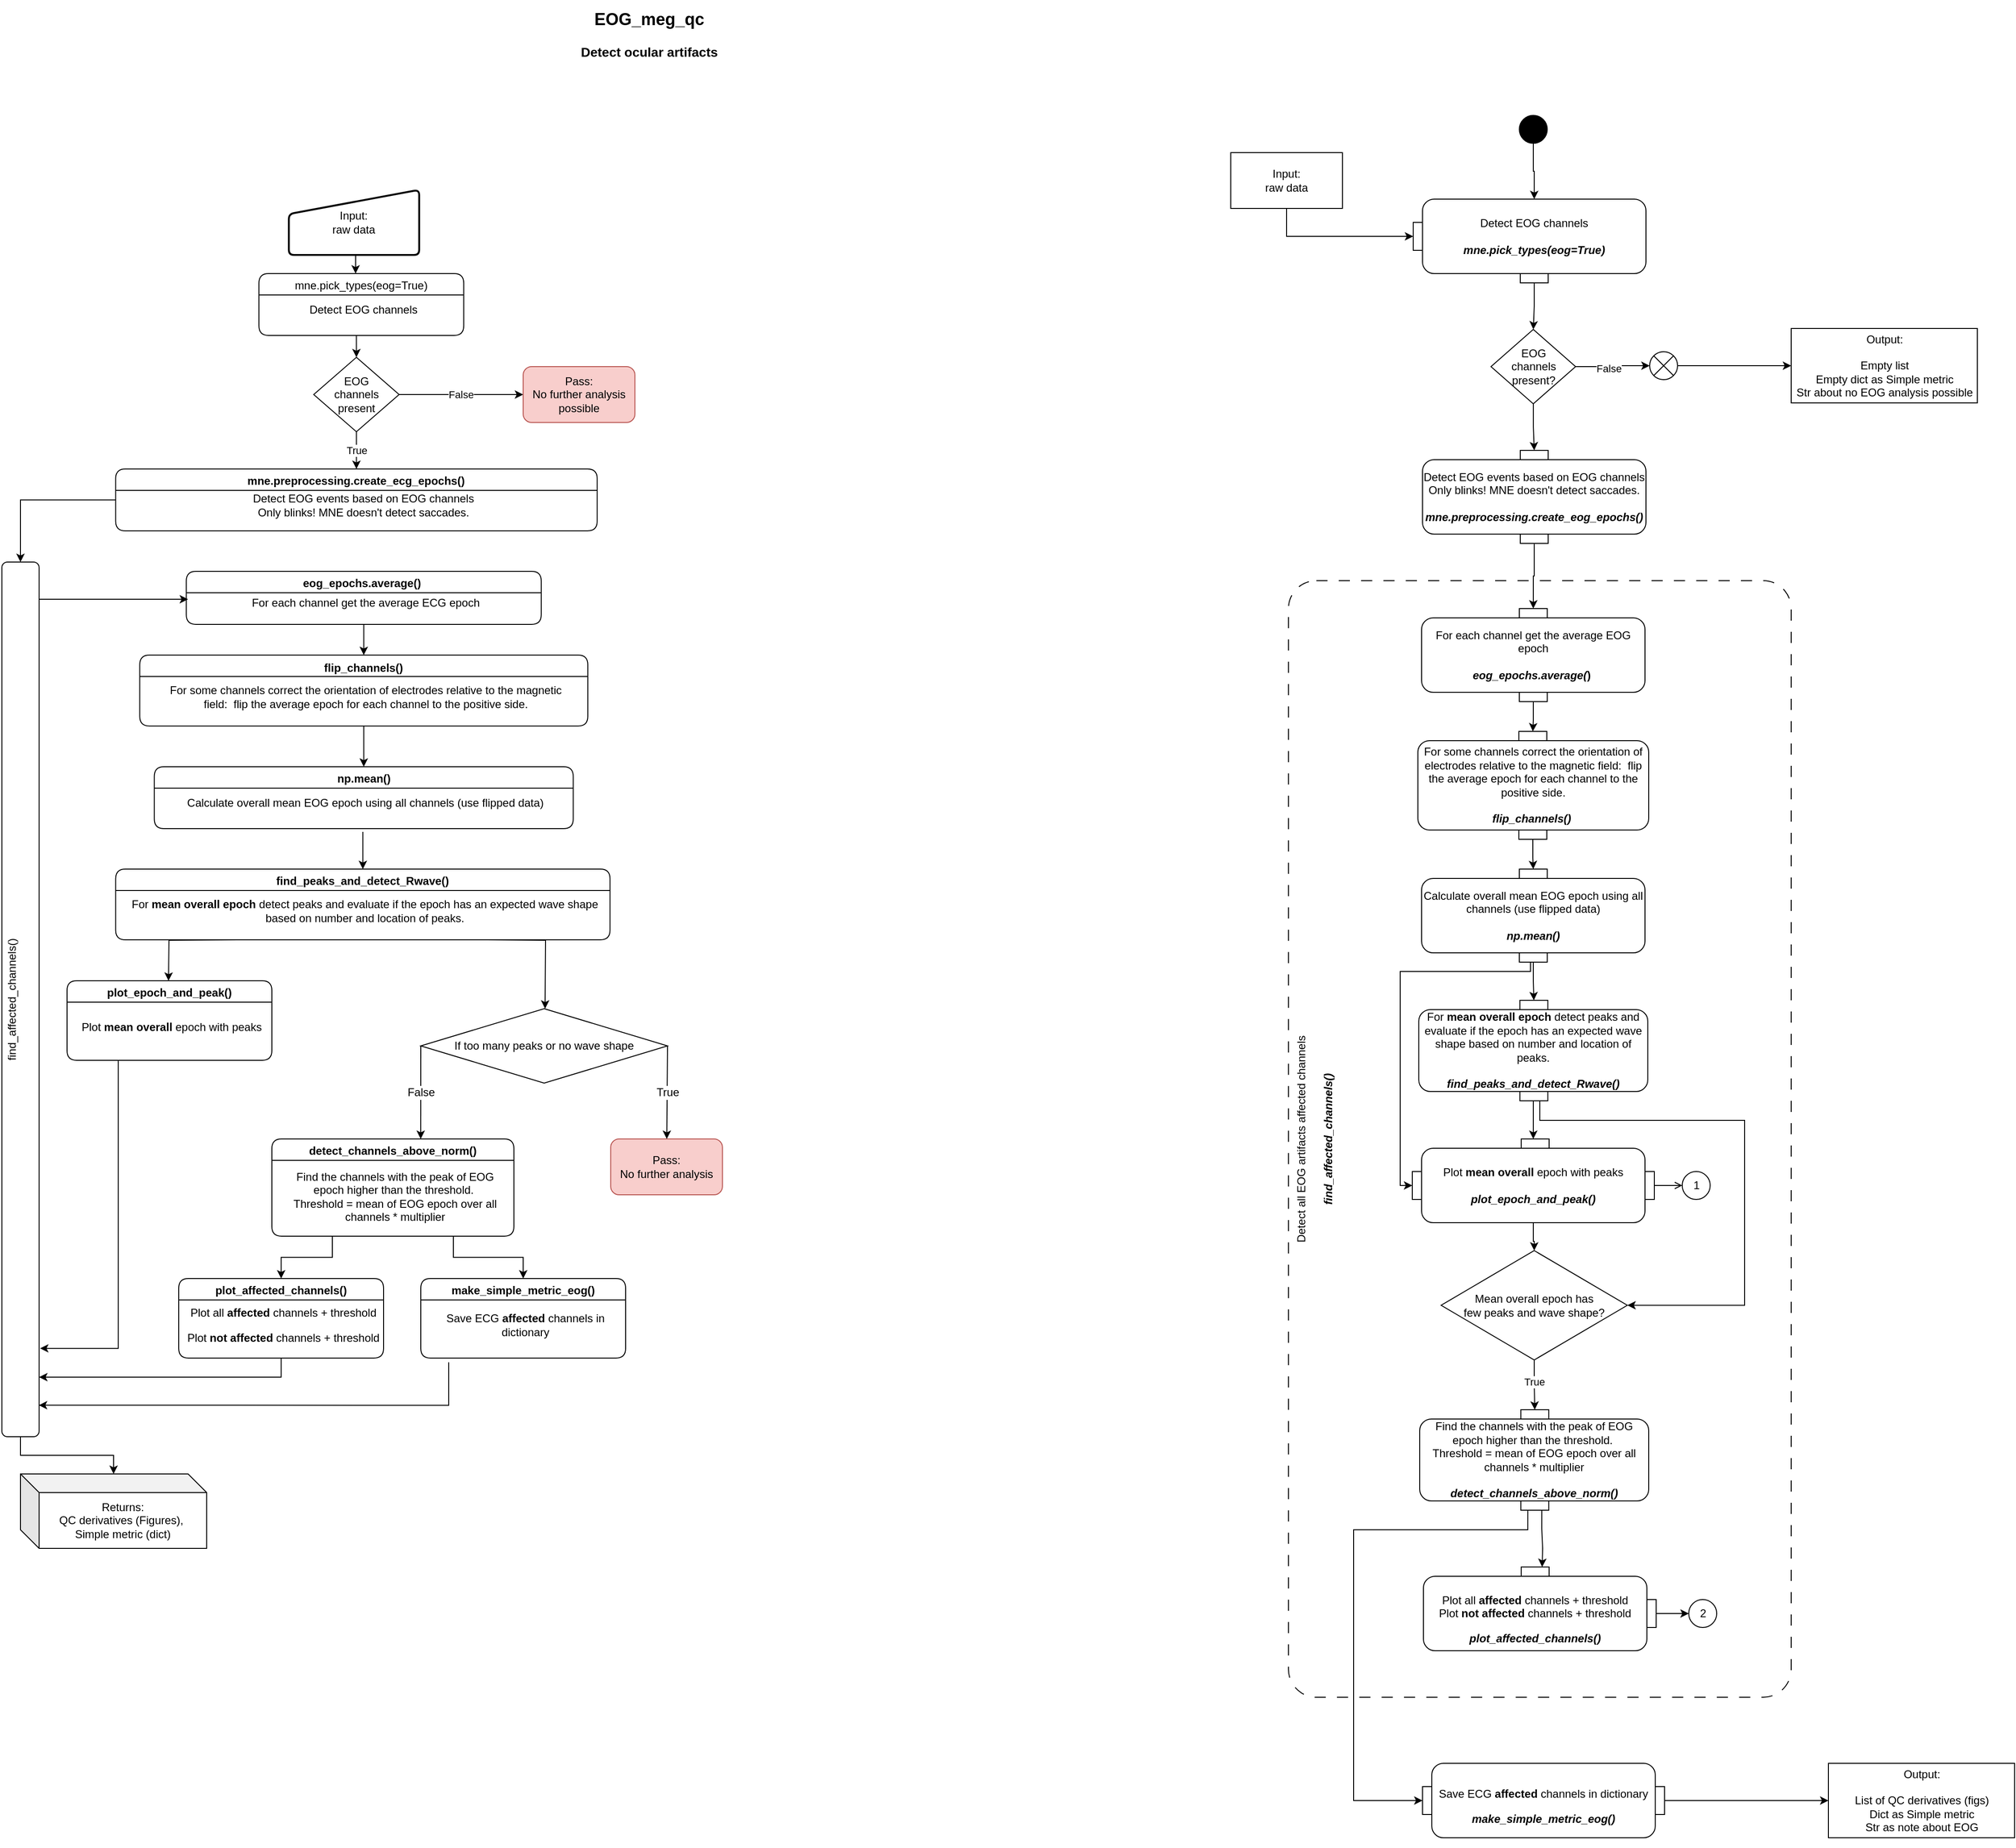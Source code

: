 <mxfile version="20.8.16" type="device"><diagram name="Page-1" id="929967ad-93f9-6ef4-fab6-5d389245f69c"><mxGraphModel dx="5580" dy="4247" grid="1" gridSize="10" guides="1" tooltips="1" connect="1" arrows="1" fold="1" page="0" pageScale="1.5" pageWidth="827" pageHeight="1169" background="none" math="0" shadow="0"><root><mxCell id="0" style=";html=1;"/><mxCell id="1" style=";html=1;" parent="0"/><mxCell id="1672d66443f91eb5-23" value="&lt;font style=&quot;font-size: 18px;&quot;&gt;EOG_meg_qc&lt;/font&gt;&lt;br&gt;&lt;font style=&quot;font-size: 14px;&quot;&gt;Detect ocular artifacts&lt;/font&gt;" style="text;strokeColor=none;fillColor=none;html=1;fontSize=28;fontStyle=1;verticalAlign=middle;align=center;" parent="1" vertex="1"><mxGeometry x="-2130" y="-1810" width="1110" height="40" as="geometry"/></mxCell><mxCell id="Gvl9bRai7-kqaHlmQmii-20" style="edgeStyle=orthogonalEdgeStyle;rounded=0;orthogonalLoop=1;jettySize=auto;html=1;fontSize=12;" parent="1" source="6Z27xeJ7nZHoDezGtsFD-11" target="Xjonhm2-U0B-5GK59xYq-40" edge="1"><mxGeometry relative="1" as="geometry"/></mxCell><mxCell id="6Z27xeJ7nZHoDezGtsFD-11" value="&lt;font style=&quot;font-size: 12px;&quot;&gt;find_affected_channels()&lt;br style=&quot;&quot;&gt;&lt;/font&gt;&lt;font style=&quot;font-size: 18px;&quot;&gt;&lt;span style=&quot;color: rgb(121, 94, 38); font-size: 18px;&quot;&gt;&lt;br style=&quot;font-size: 18px;&quot;&gt;&lt;/span&gt;&lt;/font&gt;" style="rounded=1;whiteSpace=wrap;html=1;fontSize=18;horizontal=0;fontFamily=Helvetica;" parent="1" vertex="1"><mxGeometry x="-2270" y="-1220" width="40" height="940" as="geometry"/></mxCell><mxCell id="zAq0UgccNl3Q0LSlkQsO-5" style="edgeStyle=orthogonalEdgeStyle;rounded=0;orthogonalLoop=1;jettySize=auto;html=1;exitX=0.5;exitY=1;exitDx=0;exitDy=0;entryX=0.472;entryY=0;entryDx=0;entryDy=0;entryPerimeter=0;fontFamily=Helvetica;fontColor=#000000;" parent="1" source="Xjonhm2-U0B-5GK59xYq-1" target="zAq0UgccNl3Q0LSlkQsO-3" edge="1"><mxGeometry relative="1" as="geometry"/></mxCell><mxCell id="Xjonhm2-U0B-5GK59xYq-1" value="Input:&lt;br&gt;raw data" style="html=1;strokeWidth=2;shape=manualInput;whiteSpace=wrap;rounded=1;size=26;arcSize=11;fontFamily=Helvetica;" parent="1" vertex="1"><mxGeometry x="-1961.73" y="-1620" width="140" height="70" as="geometry"/></mxCell><mxCell id="Xjonhm2-U0B-5GK59xYq-2" value="" style="group" parent="1" vertex="1" connectable="0"><mxGeometry x="-2147.75" y="-1320" width="527.75" height="70" as="geometry"/></mxCell><mxCell id="Xjonhm2-U0B-5GK59xYq-3" value="&lt;div style=&quot;font-size: 12px;&quot;&gt;&lt;font style=&quot;font-size: 12px;&quot;&gt;Detect EOG events&amp;nbsp;&lt;/font&gt;&lt;span style=&quot;background-color: initial;&quot;&gt;based on EOG channels&lt;/span&gt;&lt;/div&gt;&lt;div style=&quot;font-size: 12px;&quot;&gt;Only blinks! MNE doesn't detect saccades.&lt;/div&gt;" style="text;html=1;strokeColor=none;fillColor=default;align=center;verticalAlign=middle;whiteSpace=wrap;rounded=0;fontSize=18;spacingTop=5;spacing=0;spacingBottom=5;spacingLeft=10;spacingRight=5;container=0;" parent="Xjonhm2-U0B-5GK59xYq-2" vertex="1"><mxGeometry y="8.4" width="527.75" height="61.6" as="geometry"/></mxCell><mxCell id="Xjonhm2-U0B-5GK59xYq-4" value="&lt;div style=&quot;border-color: var(--border-color); line-height: 18px; font-size: 12px;&quot;&gt;&lt;font style=&quot;border-color: var(--border-color); font-size: 12px;&quot;&gt;mne.preprocessing.&lt;/font&gt;&lt;span style=&quot;background-color: initial;&quot;&gt;create_ecg_epochs()&lt;/span&gt;&lt;/div&gt;" style="swimlane;whiteSpace=wrap;html=1;fontSize=18;container=0;rounded=1;perimeterSpacing=0;fillColor=default;fillStyle=solid;swimlaneLine=1;startSize=23;" parent="Xjonhm2-U0B-5GK59xYq-2" vertex="1"><mxGeometry width="517.195" height="66.5" as="geometry"/></mxCell><mxCell id="Xjonhm2-U0B-5GK59xYq-5" value="" style="group" parent="1" vertex="1" connectable="0"><mxGeometry x="-2071.87" y="-1210" width="381.25" height="60" as="geometry"/></mxCell><mxCell id="Xjonhm2-U0B-5GK59xYq-6" value="&lt;div style=&quot;font-size: 12px;&quot;&gt;&lt;p style=&quot;border-color: var(--border-color); text-align: left;&quot;&gt;For each channel get the average ECG epoch&lt;/p&gt;&lt;/div&gt;" style="text;html=1;strokeColor=none;fillColor=default;align=center;verticalAlign=middle;whiteSpace=wrap;rounded=0;fontSize=18;spacingTop=5;spacing=0;spacingBottom=5;spacingLeft=10;spacingRight=5;container=0;" parent="Xjonhm2-U0B-5GK59xYq-5" vertex="1"><mxGeometry y="7.2" width="381.25" height="52.8" as="geometry"/></mxCell><mxCell id="Xjonhm2-U0B-5GK59xYq-7" value="&lt;div style=&quot;border-color: var(--border-color); line-height: 18px; font-size: 12px;&quot;&gt;eog_epochs&lt;span style=&quot;border-color: var(--border-color); background-color: initial;&quot;&gt;.&lt;/span&gt;&lt;span style=&quot;border-color: var(--border-color); background-color: initial;&quot;&gt;average()&amp;nbsp;&lt;/span&gt;&lt;br&gt;&lt;/div&gt;" style="swimlane;whiteSpace=wrap;html=1;fontSize=18;container=0;rounded=1;perimeterSpacing=0;fillColor=default;fillStyle=solid;swimlaneLine=1;startSize=23;" parent="Xjonhm2-U0B-5GK59xYq-5" vertex="1"><mxGeometry width="381.25" height="57" as="geometry"/></mxCell><mxCell id="Xjonhm2-U0B-5GK59xYq-8" value="" style="group;fontSize=12;" parent="1" vertex="1" connectable="0"><mxGeometry x="-2121.87" y="-1120" width="481.25" height="80" as="geometry"/></mxCell><mxCell id="Xjonhm2-U0B-5GK59xYq-9" value="&lt;p style=&quot;border-color: var(--border-color);&quot;&gt;For some channels correct the orientation of electrodes relative to the magnetic field:&amp;nbsp;&amp;nbsp;&lt;span style=&quot;background-color: initial;&quot;&gt;flip the average epoch for each channel&amp;nbsp;&lt;/span&gt;&lt;span style=&quot;background-color: initial;&quot;&gt;to the positive side.&lt;/span&gt;&lt;/p&gt;" style="text;html=1;strokeColor=none;fillColor=default;align=center;verticalAlign=middle;whiteSpace=wrap;rounded=0;fontSize=12;spacingTop=5;spacing=0;spacingBottom=5;spacingLeft=10;spacingRight=5;container=0;" parent="Xjonhm2-U0B-5GK59xYq-8" vertex="1"><mxGeometry y="9.143" width="481.25" height="70.857" as="geometry"/></mxCell><mxCell id="Xjonhm2-U0B-5GK59xYq-10" value="&lt;font style=&quot;font-size: 12px;&quot;&gt;flip_channels()&lt;/font&gt;" style="swimlane;whiteSpace=wrap;html=1;fontSize=18;container=0;rounded=1;perimeterSpacing=0;fillColor=default;fillStyle=solid;swimlaneLine=1;" parent="Xjonhm2-U0B-5GK59xYq-8" vertex="1"><mxGeometry width="481.25" height="76.19" as="geometry"/></mxCell><mxCell id="Xjonhm2-U0B-5GK59xYq-14" value="" style="group" parent="1" vertex="1" connectable="0"><mxGeometry x="-2106.25" y="-1000" width="450" height="70" as="geometry"/></mxCell><mxCell id="Xjonhm2-U0B-5GK59xYq-15" value="&lt;div style=&quot;font-size: 12px;&quot;&gt;&lt;p style=&quot;border-color: var(--border-color); text-align: left;&quot;&gt;&lt;font style=&quot;border-color: var(--border-color); font-size: 12px; background-color: initial;&quot;&gt;Calculate overall mean EOG epoch using&lt;/font&gt;&amp;nbsp;all channels (use flipped data)&lt;br&gt;&lt;/p&gt;&lt;/div&gt;" style="text;html=1;strokeColor=none;fillColor=default;align=center;verticalAlign=middle;whiteSpace=wrap;rounded=0;fontSize=18;spacingTop=5;spacing=0;spacingBottom=5;spacingLeft=10;spacingRight=5;container=0;" parent="Xjonhm2-U0B-5GK59xYq-14" vertex="1"><mxGeometry x="-1" y="8.4" width="450.0" height="61.6" as="geometry"/></mxCell><mxCell id="Xjonhm2-U0B-5GK59xYq-16" value="&lt;div style=&quot;border-color: var(--border-color); line-height: 18px; font-size: 12px;&quot;&gt;np.mean(&lt;span style=&quot;border-color: var(--border-color);&quot;&gt;)&lt;/span&gt;&lt;br&gt;&lt;/div&gt;" style="swimlane;whiteSpace=wrap;html=1;fontSize=18;container=0;rounded=1;perimeterSpacing=0;fillColor=default;fillStyle=solid;swimlaneLine=1;startSize=23;" parent="Xjonhm2-U0B-5GK59xYq-14" vertex="1"><mxGeometry width="450.0" height="66.5" as="geometry"/></mxCell><mxCell id="Xjonhm2-U0B-5GK59xYq-17" value="" style="group" parent="1" vertex="1" connectable="0"><mxGeometry x="-2147.75" y="-890" width="531" height="80" as="geometry"/></mxCell><mxCell id="Xjonhm2-U0B-5GK59xYq-18" value="&lt;div style=&quot;font-size: 12px;&quot;&gt;&lt;p style=&quot;border-color: var(--border-color);&quot;&gt;&lt;font style=&quot;border-color: var(--border-color); font-size: 12px; background-color: initial;&quot;&gt;For&amp;nbsp;&lt;b style=&quot;border-color: var(--border-color);&quot;&gt;mean overall epoch&amp;nbsp;&lt;/b&gt;&lt;/font&gt;detect peaks and evaluate if the epoch has an expected wave shape based on number and location of peaks.&lt;br style=&quot;border-color: var(--border-color); font-size: 18px;&quot;&gt;&lt;/p&gt;&lt;/div&gt;" style="text;html=1;strokeColor=none;fillColor=default;align=center;verticalAlign=middle;whiteSpace=wrap;rounded=0;fontSize=18;spacingTop=5;spacing=0;spacingBottom=5;spacingLeft=10;spacingRight=5;container=0;" parent="Xjonhm2-U0B-5GK59xYq-17" vertex="1"><mxGeometry y="9.6" width="531" height="70.4" as="geometry"/></mxCell><mxCell id="Xjonhm2-U0B-5GK59xYq-19" value="&lt;div style=&quot;border-color: var(--border-color); line-height: 18px; font-size: 12px;&quot;&gt;find_peaks_and_detect_Rwave()&lt;br&gt;&lt;/div&gt;" style="swimlane;whiteSpace=wrap;html=1;fontSize=18;container=0;rounded=1;perimeterSpacing=0;fillColor=default;fillStyle=solid;swimlaneLine=1;startSize=23;" parent="Xjonhm2-U0B-5GK59xYq-17" vertex="1"><mxGeometry width="531" height="76" as="geometry"/></mxCell><mxCell id="Xjonhm2-U0B-5GK59xYq-20" value="" style="group" parent="1" vertex="1" connectable="0"><mxGeometry x="-2080" y="-450" width="220" height="90" as="geometry"/></mxCell><mxCell id="Xjonhm2-U0B-5GK59xYq-21" value="&lt;div style=&quot;font-size: 12px;&quot;&gt;&lt;p style=&quot;border-color: var(--border-color);&quot;&gt;Plot all&lt;b&gt; affected&lt;/b&gt; channels + threshold&lt;/p&gt;&lt;p style=&quot;border-color: var(--border-color);&quot;&gt;Plot &lt;b&gt;not affected &lt;/b&gt;channels + threshold&lt;/p&gt;&lt;/div&gt;" style="text;html=1;strokeColor=none;fillColor=default;align=center;verticalAlign=middle;whiteSpace=wrap;rounded=0;fontSize=18;spacingTop=5;spacing=0;spacingBottom=5;spacingLeft=10;spacingRight=5;container=0;" parent="Xjonhm2-U0B-5GK59xYq-20" vertex="1"><mxGeometry y="10.8" width="220" height="79.2" as="geometry"/></mxCell><mxCell id="Xjonhm2-U0B-5GK59xYq-22" value="&lt;div style=&quot;border-color: var(--border-color); line-height: 18px; font-size: 12px;&quot;&gt;plot_affected_channels()&lt;br&gt;&lt;/div&gt;" style="swimlane;whiteSpace=wrap;html=1;fontSize=18;container=0;rounded=1;perimeterSpacing=0;fillColor=default;fillStyle=solid;swimlaneLine=1;startSize=23;" parent="Xjonhm2-U0B-5GK59xYq-20" vertex="1"><mxGeometry width="220" height="85.5" as="geometry"/></mxCell><mxCell id="Xjonhm2-U0B-5GK59xYq-23" value="" style="group" parent="1" vertex="1" connectable="0"><mxGeometry x="-2200" y="-770" width="220" height="90" as="geometry"/></mxCell><mxCell id="Xjonhm2-U0B-5GK59xYq-24" value="&lt;div style=&quot;font-size: 12px;&quot;&gt;&lt;p style=&quot;border-color: var(--border-color); text-align: left;&quot;&gt;Plot&amp;nbsp;&lt;b style=&quot;border-color: var(--border-color); text-align: center;&quot;&gt;mean overall&lt;/b&gt;&lt;span style=&quot;text-align: center;&quot;&gt;&amp;nbsp;epoch with peaks&lt;/span&gt;&lt;br&gt;&lt;/p&gt;&lt;/div&gt;" style="text;html=1;strokeColor=none;fillColor=default;align=center;verticalAlign=middle;whiteSpace=wrap;rounded=0;fontSize=18;spacingTop=5;spacing=0;spacingBottom=5;spacingLeft=10;spacingRight=5;container=0;" parent="Xjonhm2-U0B-5GK59xYq-23" vertex="1"><mxGeometry y="10.8" width="220" height="79.2" as="geometry"/></mxCell><mxCell id="Xjonhm2-U0B-5GK59xYq-25" value="&lt;div style=&quot;border-color: var(--border-color); line-height: 18px; font-size: 12px;&quot;&gt;plot_epoch_and_peak()&lt;br&gt;&lt;/div&gt;" style="swimlane;whiteSpace=wrap;html=1;fontSize=18;container=0;rounded=1;perimeterSpacing=0;fillColor=default;fillStyle=solid;swimlaneLine=1;startSize=23;" parent="Xjonhm2-U0B-5GK59xYq-23" vertex="1"><mxGeometry width="220" height="85.5" as="geometry"/></mxCell><mxCell id="Xjonhm2-U0B-5GK59xYq-26" value="If too many peaks or no wave shape" style="rhombus;whiteSpace=wrap;html=1;fontSize=12;" parent="1" vertex="1"><mxGeometry x="-1820" y="-740" width="265" height="80" as="geometry"/></mxCell><mxCell id="Xjonhm2-U0B-5GK59xYq-27" value="Pass:&lt;br&gt;No further analysis" style="rounded=1;whiteSpace=wrap;html=1;fontSize=12;fillColor=#f8cecc;strokeColor=#b85450;" parent="1" vertex="1"><mxGeometry x="-1616" y="-600" width="120" height="60" as="geometry"/></mxCell><mxCell id="Xjonhm2-U0B-5GK59xYq-30" value="" style="group" parent="1" vertex="1" connectable="0"><mxGeometry x="-1980" y="-600" width="260" height="110" as="geometry"/></mxCell><mxCell id="Xjonhm2-U0B-5GK59xYq-31" value="&lt;div style=&quot;font-size: 12px;&quot;&gt;&lt;div style=&quot;border-color: var(--border-color);&quot;&gt;Find the channels with the&amp;nbsp;&lt;span style=&quot;border-color: var(--border-color); background-color: initial;&quot;&gt;peak&lt;/span&gt;&lt;span style=&quot;border-color: var(--border-color); background-color: initial;&quot;&gt;&amp;nbsp;of EOG epoch higher than the threshold.&amp;nbsp;&lt;/span&gt;&lt;/div&gt;&lt;div style=&quot;border-color: var(--border-color);&quot;&gt;&lt;span style=&quot;border-color: var(--border-color); background-color: initial;&quot;&gt;Threshold = mean of EOG epoch over all channels * multiplier&lt;/span&gt;&lt;/div&gt;&lt;/div&gt;" style="text;html=1;strokeColor=none;fillColor=default;align=center;verticalAlign=middle;whiteSpace=wrap;rounded=0;fontSize=18;spacingTop=5;spacing=0;spacingBottom=5;spacingLeft=10;spacingRight=5;container=0;" parent="Xjonhm2-U0B-5GK59xYq-30" vertex="1"><mxGeometry y="13.2" width="260.0" height="96.8" as="geometry"/></mxCell><mxCell id="Xjonhm2-U0B-5GK59xYq-32" value="&lt;div style=&quot;border-color: var(--border-color); line-height: 18px; font-size: 12px;&quot;&gt;detect_channels_above_norm()&lt;br&gt;&lt;/div&gt;" style="swimlane;whiteSpace=wrap;html=1;fontSize=18;container=0;rounded=1;perimeterSpacing=0;fillColor=default;fillStyle=solid;swimlaneLine=1;startSize=23;" parent="Xjonhm2-U0B-5GK59xYq-30" vertex="1"><mxGeometry width="260.0" height="104.5" as="geometry"/></mxCell><mxCell id="Xjonhm2-U0B-5GK59xYq-37" value="" style="group" parent="1" vertex="1" connectable="0"><mxGeometry x="-1820" y="-450" width="220" height="90" as="geometry"/></mxCell><mxCell id="Xjonhm2-U0B-5GK59xYq-38" value="&lt;div style=&quot;font-size: 12px;&quot;&gt;&lt;p style=&quot;border-color: var(--border-color);&quot;&gt;Save ECG&amp;nbsp;&lt;b&gt;affected&lt;/b&gt; channels in dictionary&lt;br&gt;&lt;/p&gt;&lt;/div&gt;" style="text;html=1;strokeColor=none;fillColor=default;align=center;verticalAlign=middle;whiteSpace=wrap;rounded=0;fontSize=18;spacingTop=5;spacing=0;spacingBottom=5;spacingLeft=10;spacingRight=5;container=0;" parent="Xjonhm2-U0B-5GK59xYq-37" vertex="1"><mxGeometry y="10.8" width="220" height="79.2" as="geometry"/></mxCell><mxCell id="Xjonhm2-U0B-5GK59xYq-39" value="&lt;div style=&quot;border-color: var(--border-color); line-height: 18px; font-size: 12px;&quot;&gt;make_simple_metric_eog()&lt;br&gt;&lt;/div&gt;" style="swimlane;whiteSpace=wrap;html=1;fontSize=18;container=0;rounded=1;perimeterSpacing=0;fillColor=default;fillStyle=solid;swimlaneLine=1;startSize=23;" parent="Xjonhm2-U0B-5GK59xYq-37" vertex="1"><mxGeometry width="220" height="85.5" as="geometry"/></mxCell><mxCell id="Xjonhm2-U0B-5GK59xYq-40" value="&lt;div style=&quot;border-color: var(--border-color);&quot;&gt;Returns:&lt;/div&gt;&lt;div style=&quot;border-color: var(--border-color);&quot;&gt;QC derivatives (Figures),&amp;nbsp;&lt;/div&gt;&lt;div style=&quot;border-color: var(--border-color);&quot;&gt;Simple metric (dict)&lt;/div&gt;" style="shape=cube;whiteSpace=wrap;html=1;boundedLbl=1;backgroundOutline=1;darkOpacity=0.05;darkOpacity2=0.1;" parent="1" vertex="1"><mxGeometry x="-2250" y="-240" width="200" height="80" as="geometry"/></mxCell><mxCell id="Xjonhm2-U0B-5GK59xYq-54" style="edgeStyle=orthogonalEdgeStyle;rounded=0;orthogonalLoop=1;jettySize=auto;html=1;exitX=0.5;exitY=1;exitDx=0;exitDy=0;entryX=0.5;entryY=0;entryDx=0;entryDy=0;fontSize=12;" parent="1" source="Xjonhm2-U0B-5GK59xYq-7" target="Xjonhm2-U0B-5GK59xYq-10" edge="1"><mxGeometry relative="1" as="geometry"/></mxCell><mxCell id="Xjonhm2-U0B-5GK59xYq-55" style="edgeStyle=orthogonalEdgeStyle;rounded=0;orthogonalLoop=1;jettySize=auto;html=1;exitX=0.5;exitY=1;exitDx=0;exitDy=0;entryX=0.5;entryY=0;entryDx=0;entryDy=0;fontSize=12;" parent="1" source="Xjonhm2-U0B-5GK59xYq-10" target="Xjonhm2-U0B-5GK59xYq-16" edge="1"><mxGeometry relative="1" as="geometry"/></mxCell><mxCell id="Xjonhm2-U0B-5GK59xYq-56" style="edgeStyle=orthogonalEdgeStyle;rounded=0;orthogonalLoop=1;jettySize=auto;html=1;exitX=0.5;exitY=1;exitDx=0;exitDy=0;entryX=0.5;entryY=0;entryDx=0;entryDy=0;fontSize=12;" parent="1" source="Xjonhm2-U0B-5GK59xYq-15" target="Xjonhm2-U0B-5GK59xYq-19" edge="1"><mxGeometry relative="1" as="geometry"/></mxCell><mxCell id="Xjonhm2-U0B-5GK59xYq-57" style="edgeStyle=orthogonalEdgeStyle;rounded=0;orthogonalLoop=1;jettySize=auto;html=1;exitX=0.25;exitY=1;exitDx=0;exitDy=0;entryX=0.5;entryY=0;entryDx=0;entryDy=0;fontSize=12;" parent="1" source="Xjonhm2-U0B-5GK59xYq-32" target="Xjonhm2-U0B-5GK59xYq-22" edge="1"><mxGeometry relative="1" as="geometry"/></mxCell><mxCell id="Xjonhm2-U0B-5GK59xYq-58" style="edgeStyle=orthogonalEdgeStyle;rounded=0;orthogonalLoop=1;jettySize=auto;html=1;exitX=0.75;exitY=1;exitDx=0;exitDy=0;fontSize=12;" parent="1" source="Xjonhm2-U0B-5GK59xYq-32" target="Xjonhm2-U0B-5GK59xYq-39" edge="1"><mxGeometry relative="1" as="geometry"/></mxCell><mxCell id="Gvl9bRai7-kqaHlmQmii-4" style="edgeStyle=orthogonalEdgeStyle;rounded=0;orthogonalLoop=1;jettySize=auto;html=1;entryX=0.5;entryY=0;entryDx=0;entryDy=0;fontSize=12;" parent="1" source="Xjonhm2-U0B-5GK59xYq-4" target="6Z27xeJ7nZHoDezGtsFD-11" edge="1"><mxGeometry relative="1" as="geometry"/></mxCell><mxCell id="Gvl9bRai7-kqaHlmQmii-7" value="" style="endArrow=classic;html=1;rounded=0;fontSize=12;" parent="1" edge="1"><mxGeometry width="50" height="50" relative="1" as="geometry"><mxPoint x="-2230" y="-1180" as="sourcePoint"/><mxPoint x="-2070" y="-1180" as="targetPoint"/></mxGeometry></mxCell><mxCell id="Gvl9bRai7-kqaHlmQmii-10" style="edgeStyle=orthogonalEdgeStyle;rounded=0;orthogonalLoop=1;jettySize=auto;html=1;fontSize=12;exitX=0.5;exitY=1;exitDx=0;exitDy=0;" parent="1" source="Xjonhm2-U0B-5GK59xYq-22" target="6Z27xeJ7nZHoDezGtsFD-11" edge="1"><mxGeometry relative="1" as="geometry"><Array as="points"><mxPoint x="-1970" y="-344"/></Array></mxGeometry></mxCell><mxCell id="Gvl9bRai7-kqaHlmQmii-11" style="edgeStyle=orthogonalEdgeStyle;rounded=0;orthogonalLoop=1;jettySize=auto;html=1;entryX=0.992;entryY=0.964;entryDx=0;entryDy=0;entryPerimeter=0;fontSize=12;" parent="1" source="Xjonhm2-U0B-5GK59xYq-38" target="6Z27xeJ7nZHoDezGtsFD-11" edge="1"><mxGeometry relative="1" as="geometry"><Array as="points"><mxPoint x="-1790" y="-314"/></Array></mxGeometry></mxCell><mxCell id="Gvl9bRai7-kqaHlmQmii-12" value="" style="endArrow=classic;html=1;rounded=0;fontSize=12;exitX=0;exitY=0.5;exitDx=0;exitDy=0;entryX=0.615;entryY=0;entryDx=0;entryDy=0;entryPerimeter=0;" parent="1" source="Xjonhm2-U0B-5GK59xYq-26" target="Xjonhm2-U0B-5GK59xYq-32" edge="1"><mxGeometry relative="1" as="geometry"><mxPoint x="-1930" y="-550" as="sourcePoint"/><mxPoint x="-1830" y="-550" as="targetPoint"/></mxGeometry></mxCell><mxCell id="Gvl9bRai7-kqaHlmQmii-13" value="False" style="edgeLabel;resizable=0;html=1;align=center;verticalAlign=middle;fontSize=12;" parent="Gvl9bRai7-kqaHlmQmii-12" connectable="0" vertex="1"><mxGeometry relative="1" as="geometry"/></mxCell><mxCell id="Gvl9bRai7-kqaHlmQmii-15" value="" style="endArrow=classic;html=1;rounded=0;fontSize=12;exitX=1;exitY=0.5;exitDx=0;exitDy=0;" parent="1" source="Xjonhm2-U0B-5GK59xYq-26" target="Xjonhm2-U0B-5GK59xYq-27" edge="1"><mxGeometry relative="1" as="geometry"><mxPoint x="-1930" y="-450" as="sourcePoint"/><mxPoint x="-1830" y="-450" as="targetPoint"/></mxGeometry></mxCell><mxCell id="Gvl9bRai7-kqaHlmQmii-16" value="True" style="edgeLabel;resizable=0;html=1;align=center;verticalAlign=middle;fontSize=12;" parent="Gvl9bRai7-kqaHlmQmii-15" connectable="0" vertex="1"><mxGeometry relative="1" as="geometry"/></mxCell><mxCell id="Gvl9bRai7-kqaHlmQmii-17" style="edgeStyle=orthogonalEdgeStyle;rounded=0;orthogonalLoop=1;jettySize=auto;html=1;exitX=0.75;exitY=1;exitDx=0;exitDy=0;entryX=0.5;entryY=0;entryDx=0;entryDy=0;fontSize=12;" parent="1" edge="1"><mxGeometry relative="1" as="geometry"><mxPoint x="-1748.5" y="-814" as="sourcePoint"/><mxPoint x="-1686.5" y="-740" as="targetPoint"/></mxGeometry></mxCell><mxCell id="Gvl9bRai7-kqaHlmQmii-18" style="edgeStyle=orthogonalEdgeStyle;rounded=0;orthogonalLoop=1;jettySize=auto;html=1;exitX=0.25;exitY=1;exitDx=0;exitDy=0;entryX=0.5;entryY=0;entryDx=0;entryDy=0;fontSize=12;" parent="1" edge="1"><mxGeometry relative="1" as="geometry"><mxPoint x="-2016" y="-814" as="sourcePoint"/><mxPoint x="-2091" y="-770" as="targetPoint"/></mxGeometry></mxCell><mxCell id="Gvl9bRai7-kqaHlmQmii-19" style="edgeStyle=orthogonalEdgeStyle;rounded=0;orthogonalLoop=1;jettySize=auto;html=1;exitX=0.25;exitY=1;exitDx=0;exitDy=0;entryX=1.025;entryY=0.899;entryDx=0;entryDy=0;entryPerimeter=0;fontSize=12;" parent="1" source="Xjonhm2-U0B-5GK59xYq-25" target="6Z27xeJ7nZHoDezGtsFD-11" edge="1"><mxGeometry relative="1" as="geometry"><Array as="points"><mxPoint x="-2145" y="-375"/></Array></mxGeometry></mxCell><mxCell id="zAq0UgccNl3Q0LSlkQsO-1" value="" style="group" parent="1" vertex="1" connectable="0"><mxGeometry x="-1993.88" y="-1530" width="220" height="70" as="geometry"/></mxCell><mxCell id="zAq0UgccNl3Q0LSlkQsO-2" value="&lt;div style=&quot;font-size: 12px;&quot;&gt;&lt;p style=&quot;border-color: var(--border-color); text-align: left;&quot;&gt;Detect EOG channels&lt;/p&gt;&lt;/div&gt;" style="text;html=1;strokeColor=none;fillColor=default;align=center;verticalAlign=middle;whiteSpace=wrap;rounded=0;fontSize=18;spacingTop=5;spacing=0;spacingBottom=5;spacingLeft=10;spacingRight=5;container=0;" parent="zAq0UgccNl3Q0LSlkQsO-1" vertex="1"><mxGeometry y="8.4" width="220" height="61.6" as="geometry"/></mxCell><mxCell id="zAq0UgccNl3Q0LSlkQsO-3" value="&lt;div style=&quot;border-color: var(--border-color); line-height: 18px; font-size: 12px;&quot;&gt;&lt;p style=&quot;font-weight: normal; line-height: 18px;&quot;&gt;mne.pick_types(eog=True)&lt;/p&gt;&lt;/div&gt;" style="swimlane;whiteSpace=wrap;html=1;fontSize=18;container=0;rounded=1;perimeterSpacing=0;fillColor=default;fillStyle=solid;swimlaneLine=1;startSize=23;" parent="zAq0UgccNl3Q0LSlkQsO-1" vertex="1"><mxGeometry width="220" height="66.5" as="geometry"/></mxCell><mxCell id="zAq0UgccNl3Q0LSlkQsO-4" value="EOG &lt;br&gt;channels present" style="rhombus;whiteSpace=wrap;html=1;fontFamily=Helvetica;fontColor=#000000;" parent="1" vertex="1"><mxGeometry x="-1935.02" y="-1440" width="91.73" height="80" as="geometry"/></mxCell><mxCell id="zAq0UgccNl3Q0LSlkQsO-6" style="edgeStyle=orthogonalEdgeStyle;rounded=0;orthogonalLoop=1;jettySize=auto;html=1;exitX=0.5;exitY=1;exitDx=0;exitDy=0;entryX=0.5;entryY=0;entryDx=0;entryDy=0;fontFamily=Helvetica;fontColor=#000000;" parent="1" source="zAq0UgccNl3Q0LSlkQsO-3" target="zAq0UgccNl3Q0LSlkQsO-4" edge="1"><mxGeometry relative="1" as="geometry"/></mxCell><mxCell id="zAq0UgccNl3Q0LSlkQsO-7" value="" style="endArrow=classic;html=1;rounded=0;fontFamily=Helvetica;fontColor=#000000;exitX=0.5;exitY=1;exitDx=0;exitDy=0;entryX=0.5;entryY=0;entryDx=0;entryDy=0;" parent="1" source="zAq0UgccNl3Q0LSlkQsO-4" target="Xjonhm2-U0B-5GK59xYq-4" edge="1"><mxGeometry relative="1" as="geometry"><mxPoint x="-1730" y="-1220" as="sourcePoint"/><mxPoint x="-1630" y="-1220" as="targetPoint"/><Array as="points"/></mxGeometry></mxCell><mxCell id="zAq0UgccNl3Q0LSlkQsO-8" value="True" style="edgeLabel;resizable=0;html=1;align=center;verticalAlign=middle;fontFamily=Helvetica;fontColor=#000000;" parent="zAq0UgccNl3Q0LSlkQsO-7" connectable="0" vertex="1"><mxGeometry relative="1" as="geometry"/></mxCell><mxCell id="W2ecVQ3ottxCxmChgsiQ-1" value="" style="endArrow=classic;html=1;rounded=0;exitX=1;exitY=0.5;exitDx=0;exitDy=0;" parent="1" source="zAq0UgccNl3Q0LSlkQsO-4" edge="1"><mxGeometry relative="1" as="geometry"><mxPoint x="-1780" y="-1290" as="sourcePoint"/><mxPoint x="-1710" y="-1400" as="targetPoint"/></mxGeometry></mxCell><mxCell id="W2ecVQ3ottxCxmChgsiQ-2" value="False" style="edgeLabel;resizable=0;html=1;align=center;verticalAlign=middle;" parent="W2ecVQ3ottxCxmChgsiQ-1" connectable="0" vertex="1"><mxGeometry relative="1" as="geometry"/></mxCell><mxCell id="W2ecVQ3ottxCxmChgsiQ-3" value="Pass:&lt;br&gt;No further analysis possible" style="rounded=1;whiteSpace=wrap;html=1;fontSize=12;fillColor=#f8cecc;strokeColor=#b85450;" parent="1" vertex="1"><mxGeometry x="-1710" y="-1430" width="120" height="60" as="geometry"/></mxCell><mxCell id="q_XP9tdPbFsaZTS1878Z-13" style="edgeStyle=orthogonalEdgeStyle;rounded=0;orthogonalLoop=1;jettySize=auto;html=1;entryX=0;entryY=0.5;entryDx=0;entryDy=0;" parent="1" source="q_XP9tdPbFsaZTS1878Z-1" target="q_XP9tdPbFsaZTS1878Z-9" edge="1"><mxGeometry relative="1" as="geometry"><Array as="points"><mxPoint x="-890" y="-1570"/></Array></mxGeometry></mxCell><mxCell id="q_XP9tdPbFsaZTS1878Z-1" value="Input:&lt;br style=&quot;border-color: var(--border-color);&quot;&gt;raw data" style="rounded=0;whiteSpace=wrap;html=1;" parent="1" vertex="1"><mxGeometry x="-950" y="-1660" width="120" height="60" as="geometry"/></mxCell><mxCell id="q_XP9tdPbFsaZTS1878Z-12" value="" style="edgeStyle=orthogonalEdgeStyle;rounded=0;orthogonalLoop=1;jettySize=auto;html=1;" parent="1" source="q_XP9tdPbFsaZTS1878Z-2" target="q_XP9tdPbFsaZTS1878Z-8" edge="1"><mxGeometry relative="1" as="geometry"/></mxCell><mxCell id="q_XP9tdPbFsaZTS1878Z-2" value="" style="ellipse;fillColor=strokeColor;" parent="1" vertex="1"><mxGeometry x="-640" y="-1700" width="30" height="30" as="geometry"/></mxCell><mxCell id="q_XP9tdPbFsaZTS1878Z-7" value="" style="group;flipV=1;" parent="1" vertex="1" connectable="0"><mxGeometry x="-754" y="-1610" width="250" height="90" as="geometry"/></mxCell><mxCell id="q_XP9tdPbFsaZTS1878Z-8" value="Detect EOG channels&lt;br&gt;&lt;br&gt;&lt;b&gt;&lt;i&gt;mne.pick_types(eog=True)&lt;/i&gt;&lt;/b&gt;" style="html=1;align=center;verticalAlign=middle;rounded=1;absoluteArcSize=1;arcSize=25;dashed=0;fontFamily=Helvetica;fontSize=12;whiteSpace=wrap;container=0;noLabel=0;imageAlign=center;" parent="q_XP9tdPbFsaZTS1878Z-7" vertex="1"><mxGeometry x="10" width="240" height="80" as="geometry"/></mxCell><mxCell id="q_XP9tdPbFsaZTS1878Z-9" value="pinIn 2" style="fontStyle=0;labelPosition=left;verticalLabelPosition=middle;align=right;verticalAlign=middle;spacingLeft=2;fontFamily=Helvetica;fontSize=12;flipH=0;resizable=0;container=0;noLabel=1;" parent="q_XP9tdPbFsaZTS1878Z-7" vertex="1"><mxGeometry y="25" width="10" height="30" as="geometry"/></mxCell><mxCell id="q_XP9tdPbFsaZTS1878Z-10" value="pinIn 1" style="fontStyle=0;labelPosition=center;verticalLabelPosition=top;align=center;verticalAlign=bottom;spacingLeft=2;fontFamily=Helvetica;fontSize=12;resizable=0;container=0;noLabel=1;" parent="q_XP9tdPbFsaZTS1878Z-7" vertex="1"><mxGeometry x="115" y="80" width="30" height="10" as="geometry"/></mxCell><mxCell id="q_XP9tdPbFsaZTS1878Z-17" value="" style="edgeStyle=orthogonalEdgeStyle;rounded=0;orthogonalLoop=1;jettySize=auto;html=1;" parent="1" source="q_XP9tdPbFsaZTS1878Z-14" target="q_XP9tdPbFsaZTS1878Z-16" edge="1"><mxGeometry relative="1" as="geometry"/></mxCell><mxCell id="q_XP9tdPbFsaZTS1878Z-18" value="False" style="edgeLabel;html=1;align=center;verticalAlign=middle;resizable=0;points=[];" parent="q_XP9tdPbFsaZTS1878Z-17" vertex="1" connectable="0"><mxGeometry x="-0.092" y="-2" relative="1" as="geometry"><mxPoint x="-1" as="offset"/></mxGeometry></mxCell><mxCell id="q_XP9tdPbFsaZTS1878Z-28" value="" style="edgeStyle=orthogonalEdgeStyle;rounded=0;orthogonalLoop=1;jettySize=auto;html=1;" parent="1" source="q_XP9tdPbFsaZTS1878Z-14" target="q_XP9tdPbFsaZTS1878Z-27" edge="1"><mxGeometry relative="1" as="geometry"/></mxCell><mxCell id="q_XP9tdPbFsaZTS1878Z-14" value="EOG &lt;br&gt;channels present?" style="rhombus;whiteSpace=wrap;html=1;fontFamily=Helvetica;fontColor=#000000;" parent="1" vertex="1"><mxGeometry x="-670.44" y="-1470" width="90.87" height="80" as="geometry"/></mxCell><mxCell id="q_XP9tdPbFsaZTS1878Z-15" value="" style="edgeStyle=orthogonalEdgeStyle;rounded=0;orthogonalLoop=1;jettySize=auto;html=1;" parent="1" source="q_XP9tdPbFsaZTS1878Z-10" target="q_XP9tdPbFsaZTS1878Z-14" edge="1"><mxGeometry relative="1" as="geometry"/></mxCell><mxCell id="zNMVAwUSSOP5G73fzrCB-2" style="edgeStyle=orthogonalEdgeStyle;rounded=0;orthogonalLoop=1;jettySize=auto;html=1;entryX=0;entryY=0.5;entryDx=0;entryDy=0;" edge="1" parent="1" source="q_XP9tdPbFsaZTS1878Z-16" target="zNMVAwUSSOP5G73fzrCB-1"><mxGeometry relative="1" as="geometry"/></mxCell><mxCell id="q_XP9tdPbFsaZTS1878Z-16" value="" style="shape=sumEllipse;perimeter=ellipsePerimeter;whiteSpace=wrap;html=1;backgroundOutline=1;" parent="1" vertex="1"><mxGeometry x="-500" y="-1446" width="30" height="30" as="geometry"/></mxCell><mxCell id="q_XP9tdPbFsaZTS1878Z-24" value="" style="group;spacingLeft=5;spacingRight=2;whiteSpace=wrap;" parent="1" vertex="1" connectable="0"><mxGeometry x="-744" y="-1340" width="240" height="100" as="geometry"/></mxCell><mxCell id="q_XP9tdPbFsaZTS1878Z-25" value="&lt;div style=&quot;border-color: var(--border-color);&quot;&gt;&lt;font style=&quot;border-color: var(--border-color);&quot;&gt;Detect EOG events&amp;nbsp;&lt;/font&gt;based on EOG channels&lt;/div&gt;&lt;div style=&quot;border-color: var(--border-color);&quot;&gt;Only blinks! MNE doesn't detect saccades.&lt;/div&gt;&lt;br&gt;&lt;i&gt;&lt;b&gt;&lt;font style=&quot;border-color: var(--border-color);&quot;&gt;mne.preprocessing.&lt;/font&gt;create_eog_epochs()&lt;/b&gt;&lt;/i&gt;" style="html=1;align=center;verticalAlign=middle;rounded=1;absoluteArcSize=1;arcSize=25;dashed=0;fontFamily=Helvetica;fontSize=12;whiteSpace=wrap;container=0;noLabel=0;imageAlign=center;" parent="q_XP9tdPbFsaZTS1878Z-24" vertex="1"><mxGeometry y="10" width="240" height="80" as="geometry"/></mxCell><mxCell id="q_XP9tdPbFsaZTS1878Z-26" value="pinOut 2" style="fontStyle=0;labelPosition=center;verticalLabelPosition=bottom;align=center;verticalAlign=top;spacingLeft=2;fontFamily=Helvetica;fontSize=12;resizable=0;container=0;noLabel=1;" parent="q_XP9tdPbFsaZTS1878Z-24" vertex="1"><mxGeometry x="105" y="90" width="30" height="10" as="geometry"/></mxCell><mxCell id="q_XP9tdPbFsaZTS1878Z-27" value="pinIn 1" style="fontStyle=0;labelPosition=center;verticalLabelPosition=top;align=center;verticalAlign=bottom;spacingLeft=2;fontFamily=Helvetica;fontSize=12;resizable=0;container=0;noLabel=1;" parent="q_XP9tdPbFsaZTS1878Z-24" vertex="1"><mxGeometry x="105" width="30" height="10" as="geometry"/></mxCell><mxCell id="q_XP9tdPbFsaZTS1878Z-124" value="" style="edgeStyle=orthogonalEdgeStyle;rounded=0;orthogonalLoop=1;jettySize=auto;html=1;" parent="1" source="q_XP9tdPbFsaZTS1878Z-117" target="q_XP9tdPbFsaZTS1878Z-123" edge="1"><mxGeometry relative="1" as="geometry"/></mxCell><mxCell id="q_XP9tdPbFsaZTS1878Z-125" value="True" style="edgeLabel;html=1;align=center;verticalAlign=middle;resizable=0;points=[];" parent="q_XP9tdPbFsaZTS1878Z-124" vertex="1" connectable="0"><mxGeometry x="-0.128" relative="1" as="geometry"><mxPoint as="offset"/></mxGeometry></mxCell><mxCell id="q_XP9tdPbFsaZTS1878Z-117" value="Mean overall epoch has &lt;br&gt;few peaks and wave shape?" style="rhombus;html=1;fontSize=12;whiteSpace=wrap;" parent="1" vertex="1"><mxGeometry x="-724" y="-480" width="200" height="117.5" as="geometry"/></mxCell><mxCell id="q_XP9tdPbFsaZTS1878Z-118" style="edgeStyle=orthogonalEdgeStyle;rounded=0;orthogonalLoop=1;jettySize=auto;html=1;entryX=1;entryY=0.5;entryDx=0;entryDy=0;" parent="1" target="q_XP9tdPbFsaZTS1878Z-117" edge="1"><mxGeometry relative="1" as="geometry"><mxPoint x="-618" y="-641" as="sourcePoint"/><Array as="points"><mxPoint x="-618" y="-620"/><mxPoint x="-398" y="-620"/><mxPoint x="-398" y="-421"/></Array></mxGeometry></mxCell><mxCell id="q_XP9tdPbFsaZTS1878Z-119" value="" style="edgeStyle=orthogonalEdgeStyle;rounded=0;orthogonalLoop=1;jettySize=auto;html=1;" parent="1" source="q_XP9tdPbFsaZTS1878Z-102" target="q_XP9tdPbFsaZTS1878Z-117" edge="1"><mxGeometry relative="1" as="geometry"/></mxCell><mxCell id="q_XP9tdPbFsaZTS1878Z-120" value="" style="group" parent="1" vertex="1" connectable="0"><mxGeometry x="-746" y="-310" width="246" height="110" as="geometry"/></mxCell><mxCell id="q_XP9tdPbFsaZTS1878Z-121" value="&lt;div style=&quot;border-color: var(--border-color);&quot;&gt;Find the channels with the&amp;nbsp;peak&lt;span style=&quot;border-color: var(--border-color); background-color: initial;&quot;&gt;&amp;nbsp;of EOG epoch higher than the threshold.&amp;nbsp;&lt;/span&gt;&lt;/div&gt;&lt;div style=&quot;border-color: var(--border-color);&quot;&gt;&lt;span style=&quot;border-color: var(--border-color); background-color: initial;&quot;&gt;Threshold = mean of EOG epoch over all channels * multiplier&lt;/span&gt;&lt;/div&gt;&lt;br style=&quot;border-color: var(--border-color);&quot;&gt;&lt;b&gt;&lt;i&gt;detect_channels_above_norm()&lt;/i&gt;&lt;/b&gt;" style="html=1;align=center;verticalAlign=middle;rounded=1;absoluteArcSize=1;arcSize=25;dashed=0;fontFamily=Helvetica;fontSize=12;whiteSpace=wrap;container=0;noLabel=0;imageAlign=center;" parent="q_XP9tdPbFsaZTS1878Z-120" vertex="1"><mxGeometry x="-1" y="11" width="246.0" height="88" as="geometry"/></mxCell><mxCell id="q_XP9tdPbFsaZTS1878Z-122" value="pinOut 2" style="fontStyle=0;labelPosition=center;verticalLabelPosition=bottom;align=center;verticalAlign=top;spacingLeft=2;fontFamily=Helvetica;fontSize=12;resizable=0;container=0;noLabel=1;" parent="q_XP9tdPbFsaZTS1878Z-120" vertex="1"><mxGeometry x="107.625" y="99.0" width="30" height="10" as="geometry"/></mxCell><mxCell id="q_XP9tdPbFsaZTS1878Z-123" value="pinIn 1" style="fontStyle=0;labelPosition=center;verticalLabelPosition=top;align=center;verticalAlign=bottom;spacingLeft=2;fontFamily=Helvetica;fontSize=12;resizable=0;container=0;noLabel=1;" parent="q_XP9tdPbFsaZTS1878Z-120" vertex="1"><mxGeometry x="107.625" y="1" width="30" height="10" as="geometry"/></mxCell><mxCell id="q_XP9tdPbFsaZTS1878Z-130" value="" style="edgeStyle=orthogonalEdgeStyle;rounded=0;orthogonalLoop=1;jettySize=auto;html=1;exitX=0.75;exitY=1;exitDx=0;exitDy=0;entryX=0.75;entryY=0;entryDx=0;entryDy=0;" parent="1" source="q_XP9tdPbFsaZTS1878Z-122" target="q_XP9tdPbFsaZTS1878Z-129" edge="1"><mxGeometry relative="1" as="geometry"><mxPoint x="-621" y="-200" as="sourcePoint"/><mxPoint x="-621" y="-160" as="targetPoint"/><Array as="points"><mxPoint x="-616" y="-181"/><mxPoint x="-615" y="-181"/><mxPoint x="-615" y="-160"/></Array></mxGeometry></mxCell><mxCell id="q_XP9tdPbFsaZTS1878Z-132" value="" style="group" parent="1" vertex="1" connectable="0"><mxGeometry x="-743" y="-140" width="250" height="100" as="geometry"/></mxCell><mxCell id="q_XP9tdPbFsaZTS1878Z-126" value="" style="group" parent="q_XP9tdPbFsaZTS1878Z-132" vertex="1" connectable="0"><mxGeometry width="240" height="100" as="geometry"/></mxCell><mxCell id="q_XP9tdPbFsaZTS1878Z-127" value="&lt;p style=&quot;border-color: var(--border-color);&quot;&gt;Plot all&lt;b style=&quot;border-color: var(--border-color);&quot;&gt;&amp;nbsp;affected&lt;/b&gt;&amp;nbsp;channels + threshold&lt;br&gt;&lt;span style=&quot;background-color: initial;&quot;&gt;Plot&amp;nbsp;&lt;/span&gt;&lt;b style=&quot;background-color: initial; border-color: var(--border-color);&quot;&gt;not affected&amp;nbsp;&lt;/b&gt;&lt;span style=&quot;background-color: initial;&quot;&gt;channels + threshold&lt;/span&gt;&lt;/p&gt;&lt;b&gt;&lt;i&gt;plot_affected_channels()&lt;/i&gt;&lt;/b&gt;" style="html=1;align=center;verticalAlign=middle;rounded=1;absoluteArcSize=1;arcSize=25;dashed=0;fontFamily=Helvetica;fontSize=12;whiteSpace=wrap;container=0;noLabel=0;imageAlign=center;" parent="q_XP9tdPbFsaZTS1878Z-126" vertex="1"><mxGeometry y="10" width="240" height="80" as="geometry"/></mxCell><mxCell id="q_XP9tdPbFsaZTS1878Z-129" value="pinIn 1" style="fontStyle=0;labelPosition=center;verticalLabelPosition=top;align=center;verticalAlign=bottom;spacingLeft=2;fontFamily=Helvetica;fontSize=12;resizable=0;container=0;noLabel=1;" parent="q_XP9tdPbFsaZTS1878Z-126" vertex="1"><mxGeometry x="105" width="30" height="10" as="geometry"/></mxCell><mxCell id="q_XP9tdPbFsaZTS1878Z-131" value="pinOut 1" style="fontStyle=0;labelPosition=right;verticalLabelPosition=middle;align=left;verticalAlign=middle;spacingLeft=2;fontFamily=Helvetica;fontSize=12;resizable=0;container=0;noLabel=1;" parent="q_XP9tdPbFsaZTS1878Z-132" vertex="1"><mxGeometry x="240" y="35.0" width="10" height="30" as="geometry"/></mxCell><mxCell id="q_XP9tdPbFsaZTS1878Z-162" value="2" style="ellipse;html=1;" parent="1" vertex="1"><mxGeometry x="-458" y="-105" width="30" height="30" as="geometry"/></mxCell><mxCell id="q_XP9tdPbFsaZTS1878Z-163" value="" style="edgeStyle=orthogonalEdgeStyle;rounded=0;orthogonalLoop=1;jettySize=auto;html=1;" parent="1" source="q_XP9tdPbFsaZTS1878Z-131" target="q_XP9tdPbFsaZTS1878Z-162" edge="1"><mxGeometry relative="1" as="geometry"/></mxCell><mxCell id="zNMVAwUSSOP5G73fzrCB-1" value="Output:&lt;br&gt;&lt;br&gt;Empty list&lt;br&gt;Empty dict as Simple metric&lt;br&gt;Str about no EOG analysis possible" style="html=1;dashed=0;fontFamily=Helvetica;fontSize=12;fontColor=rgb(0, 0, 0);align=center;strokeColor=rgb(0, 0, 0);fillColor=rgb(255, 255, 255);" vertex="1" parent="1"><mxGeometry x="-348" y="-1471" width="200" height="80" as="geometry"/></mxCell><mxCell id="zNMVAwUSSOP5G73fzrCB-3" value="" style="edgeStyle=orthogonalEdgeStyle;rounded=0;orthogonalLoop=1;jettySize=auto;html=1;" edge="1" parent="1" source="q_XP9tdPbFsaZTS1878Z-26" target="q_XP9tdPbFsaZTS1878Z-42"><mxGeometry relative="1" as="geometry"/></mxCell><mxCell id="zNMVAwUSSOP5G73fzrCB-4" style="edgeStyle=orthogonalEdgeStyle;rounded=0;orthogonalLoop=1;jettySize=auto;html=1;exitX=0.25;exitY=1;exitDx=0;exitDy=0;entryX=0;entryY=0.5;entryDx=0;entryDy=0;" edge="1" parent="1" source="q_XP9tdPbFsaZTS1878Z-122" target="zNMVAwUSSOP5G73fzrCB-5"><mxGeometry relative="1" as="geometry"><mxPoint x="-778" y="-10" as="targetPoint"/><Array as="points"><mxPoint x="-631" y="-180"/><mxPoint x="-818" y="-180"/><mxPoint x="-818" y="111"/></Array></mxGeometry></mxCell><mxCell id="zNMVAwUSSOP5G73fzrCB-7" value="" style="group" vertex="1" connectable="0" parent="1"><mxGeometry x="-744" y="61" width="260" height="100" as="geometry"/></mxCell><mxCell id="q_XP9tdPbFsaZTS1878Z-164" value="" style="group" parent="zNMVAwUSSOP5G73fzrCB-7" vertex="1" connectable="0"><mxGeometry x="10" width="250" height="100" as="geometry"/></mxCell><mxCell id="q_XP9tdPbFsaZTS1878Z-165" value="" style="group" parent="q_XP9tdPbFsaZTS1878Z-164" vertex="1" connectable="0"><mxGeometry width="240" height="100" as="geometry"/></mxCell><mxCell id="q_XP9tdPbFsaZTS1878Z-166" value="&lt;p style=&quot;border-color: var(--border-color);&quot;&gt;Save ECG&amp;nbsp;&lt;b style=&quot;border-color: var(--border-color);&quot;&gt;affected&lt;/b&gt;&amp;nbsp;channels in dictionary&lt;br&gt;&lt;/p&gt;&lt;i&gt;&lt;b&gt;make_simple_metric_eog()&lt;/b&gt;&lt;/i&gt;" style="html=1;align=center;verticalAlign=middle;rounded=1;absoluteArcSize=1;arcSize=25;dashed=0;fontFamily=Helvetica;fontSize=12;whiteSpace=wrap;container=0;noLabel=0;imageAlign=center;" parent="q_XP9tdPbFsaZTS1878Z-165" vertex="1"><mxGeometry y="10" width="240" height="80" as="geometry"/></mxCell><mxCell id="q_XP9tdPbFsaZTS1878Z-168" value="pinOut 1" style="fontStyle=0;labelPosition=right;verticalLabelPosition=middle;align=left;verticalAlign=middle;spacingLeft=2;fontFamily=Helvetica;fontSize=12;resizable=0;container=0;noLabel=1;" parent="q_XP9tdPbFsaZTS1878Z-164" vertex="1"><mxGeometry x="240" y="35.0" width="10" height="30" as="geometry"/></mxCell><mxCell id="zNMVAwUSSOP5G73fzrCB-5" value="pinOut 1" style="fontStyle=0;labelPosition=right;verticalLabelPosition=middle;align=left;verticalAlign=middle;spacingLeft=2;fontFamily=Helvetica;fontSize=12;resizable=0;container=0;noLabel=1;" vertex="1" parent="zNMVAwUSSOP5G73fzrCB-7"><mxGeometry y="35.0" width="10" height="30" as="geometry"/></mxCell><mxCell id="zNMVAwUSSOP5G73fzrCB-8" value="Output:&lt;br style=&quot;border-color: var(--border-color);&quot;&gt;&lt;br style=&quot;border-color: var(--border-color);&quot;&gt;List of QC derivatives (figs)&lt;br style=&quot;border-color: var(--border-color);&quot;&gt;Dict as Simple metric&lt;br style=&quot;border-color: var(--border-color);&quot;&gt;Str as note about EOG" style="html=1;dashed=0;fontFamily=Helvetica;fontSize=12;fontColor=rgb(0, 0, 0);align=center;strokeColor=rgb(0, 0, 0);fillColor=rgb(255, 255, 255);" vertex="1" parent="1"><mxGeometry x="-308" y="71" width="200" height="80" as="geometry"/></mxCell><mxCell id="zNMVAwUSSOP5G73fzrCB-9" style="edgeStyle=orthogonalEdgeStyle;rounded=0;orthogonalLoop=1;jettySize=auto;html=1;" edge="1" parent="1" source="q_XP9tdPbFsaZTS1878Z-168" target="zNMVAwUSSOP5G73fzrCB-8"><mxGeometry relative="1" as="geometry"/></mxCell><mxCell id="q_XP9tdPbFsaZTS1878Z-39" value="" style="group" parent="1" vertex="1" connectable="0"><mxGeometry x="-745" y="-1170" width="240" height="100" as="geometry"/></mxCell><mxCell id="q_XP9tdPbFsaZTS1878Z-40" value="For each channel get the average EOG epoch&lt;br&gt;&lt;br&gt;&lt;b&gt;&lt;i&gt;eog_epochs&lt;span style=&quot;border-color: var(--border-color); background-color: initial;&quot;&gt;.&lt;/span&gt;&lt;span style=&quot;border-color: var(--border-color); background-color: initial;&quot;&gt;average(&lt;/span&gt;&lt;/i&gt;&lt;/b&gt;&lt;span style=&quot;border-color: var(--border-color); font-weight: 700; background-color: initial;&quot;&gt;)&amp;nbsp;&lt;/span&gt;" style="html=1;align=center;verticalAlign=middle;rounded=1;absoluteArcSize=1;arcSize=25;dashed=0;fontFamily=Helvetica;fontSize=12;whiteSpace=wrap;container=0;noLabel=0;imageAlign=center;" parent="q_XP9tdPbFsaZTS1878Z-39" vertex="1"><mxGeometry y="10" width="240" height="80" as="geometry"/></mxCell><mxCell id="q_XP9tdPbFsaZTS1878Z-41" value="pinOut 2" style="fontStyle=0;labelPosition=center;verticalLabelPosition=bottom;align=center;verticalAlign=top;spacingLeft=2;fontFamily=Helvetica;fontSize=12;resizable=0;container=0;noLabel=1;" parent="q_XP9tdPbFsaZTS1878Z-39" vertex="1"><mxGeometry x="105" y="90" width="30" height="10" as="geometry"/></mxCell><mxCell id="q_XP9tdPbFsaZTS1878Z-42" value="pinIn 1" style="fontStyle=0;labelPosition=center;verticalLabelPosition=top;align=center;verticalAlign=bottom;spacingLeft=2;fontFamily=Helvetica;fontSize=12;resizable=0;container=0;noLabel=1;" parent="q_XP9tdPbFsaZTS1878Z-39" vertex="1"><mxGeometry x="105" width="30" height="10" as="geometry"/></mxCell><mxCell id="q_XP9tdPbFsaZTS1878Z-43" value="" style="group" parent="1" vertex="1" connectable="0"><mxGeometry x="-749" y="-1040" width="248" height="120" as="geometry"/></mxCell><mxCell id="q_XP9tdPbFsaZTS1878Z-44" value="For some channels correct the orientation of electrodes relative to the magnetic field:&amp;nbsp;&amp;nbsp;flip the average epoch for each channel&amp;nbsp;&lt;span style=&quot;border-color: var(--border-color); background-color: initial;&quot;&gt;to the positive side.&lt;/span&gt;&lt;br&gt;&lt;br&gt;&lt;b&gt;&lt;i&gt;flip_channels()&lt;/i&gt;&lt;/b&gt;&amp;nbsp;" style="html=1;align=center;verticalAlign=middle;rounded=1;absoluteArcSize=1;arcSize=25;dashed=0;fontFamily=Helvetica;fontSize=12;whiteSpace=wrap;container=0;noLabel=0;imageAlign=center;" parent="q_XP9tdPbFsaZTS1878Z-43" vertex="1"><mxGeometry y="12" width="248" height="96" as="geometry"/></mxCell><mxCell id="q_XP9tdPbFsaZTS1878Z-45" value="pinOut 2" style="fontStyle=0;labelPosition=center;verticalLabelPosition=bottom;align=center;verticalAlign=top;spacingLeft=2;fontFamily=Helvetica;fontSize=12;resizable=0;container=0;noLabel=1;" parent="q_XP9tdPbFsaZTS1878Z-43" vertex="1"><mxGeometry x="108.5" y="108" width="30" height="10" as="geometry"/></mxCell><mxCell id="q_XP9tdPbFsaZTS1878Z-46" value="pinIn 1" style="fontStyle=0;labelPosition=center;verticalLabelPosition=top;align=center;verticalAlign=bottom;spacingLeft=2;fontFamily=Helvetica;fontSize=12;resizable=0;container=0;noLabel=1;" parent="q_XP9tdPbFsaZTS1878Z-43" vertex="1"><mxGeometry x="108.5" y="2" width="30" height="10" as="geometry"/></mxCell><mxCell id="q_XP9tdPbFsaZTS1878Z-47" value="" style="edgeStyle=orthogonalEdgeStyle;rounded=0;orthogonalLoop=1;jettySize=auto;html=1;" parent="1" source="q_XP9tdPbFsaZTS1878Z-41" target="q_XP9tdPbFsaZTS1878Z-46" edge="1"><mxGeometry relative="1" as="geometry"/></mxCell><mxCell id="q_XP9tdPbFsaZTS1878Z-52" value="" style="group" parent="1" vertex="1" connectable="0"><mxGeometry x="-745" y="-890" width="397" height="610" as="geometry"/></mxCell><mxCell id="q_XP9tdPbFsaZTS1878Z-53" value="&lt;font style=&quot;border-color: var(--border-color); background-color: initial; text-align: left;&quot;&gt;Calculate overall mean EOG epoch using&lt;/font&gt;&amp;nbsp;all channels (use flipped data)&lt;br style=&quot;border-color: var(--border-color);&quot;&gt;&lt;br style=&quot;border-color: var(--border-color);&quot;&gt;&lt;b style=&quot;border-color: var(--border-color);&quot;&gt;&lt;i style=&quot;border-color: var(--border-color);&quot;&gt;np.mean()&lt;/i&gt;&lt;/b&gt;" style="html=1;align=center;verticalAlign=middle;rounded=1;absoluteArcSize=1;arcSize=25;dashed=0;fontFamily=Helvetica;fontSize=12;whiteSpace=wrap;container=0;noLabel=0;imageAlign=center;" parent="q_XP9tdPbFsaZTS1878Z-52" vertex="1"><mxGeometry y="10" width="240" height="80" as="geometry"/></mxCell><mxCell id="q_XP9tdPbFsaZTS1878Z-54" value="pinOut 2" style="fontStyle=0;labelPosition=center;verticalLabelPosition=bottom;align=center;verticalAlign=top;spacingLeft=2;fontFamily=Helvetica;fontSize=12;resizable=0;container=0;noLabel=1;" parent="q_XP9tdPbFsaZTS1878Z-52" vertex="1"><mxGeometry x="105" y="90" width="30" height="10" as="geometry"/></mxCell><mxCell id="q_XP9tdPbFsaZTS1878Z-55" value="pinIn 1" style="fontStyle=0;labelPosition=center;verticalLabelPosition=top;align=center;verticalAlign=bottom;spacingLeft=2;fontFamily=Helvetica;fontSize=12;resizable=0;container=0;noLabel=1;" parent="q_XP9tdPbFsaZTS1878Z-52" vertex="1"><mxGeometry x="105" width="30" height="10" as="geometry"/></mxCell><mxCell id="q_XP9tdPbFsaZTS1878Z-57" value="" style="edgeStyle=orthogonalEdgeStyle;rounded=0;orthogonalLoop=1;jettySize=auto;html=1;" parent="1" source="q_XP9tdPbFsaZTS1878Z-45" target="q_XP9tdPbFsaZTS1878Z-55" edge="1"><mxGeometry relative="1" as="geometry"/></mxCell><mxCell id="q_XP9tdPbFsaZTS1878Z-76" value="" style="group" parent="1" vertex="1" connectable="0"><mxGeometry x="-747" y="-750" width="419" height="650" as="geometry"/></mxCell><mxCell id="q_XP9tdPbFsaZTS1878Z-77" value="&lt;font style=&quot;border-color: var(--border-color); background-color: initial;&quot;&gt;For&amp;nbsp;&lt;b style=&quot;border-color: var(--border-color);&quot;&gt;mean overall epoch&amp;nbsp;&lt;/b&gt;&lt;/font&gt;detect peaks and evaluate if the epoch has an expected wave shape based on number and location of peaks.&lt;br style=&quot;border-color: var(--border-color);&quot;&gt;&lt;br style=&quot;border-color: var(--border-color);&quot;&gt;&lt;b&gt;&lt;i&gt;find_peaks_and_detect_Rwave()&lt;/i&gt;&lt;/b&gt;" style="html=1;align=center;verticalAlign=middle;rounded=1;absoluteArcSize=1;arcSize=25;dashed=0;fontFamily=Helvetica;fontSize=12;whiteSpace=wrap;container=0;noLabel=0;imageAlign=center;" parent="q_XP9tdPbFsaZTS1878Z-76" vertex="1"><mxGeometry x="-1" y="11" width="246.0" height="88" as="geometry"/></mxCell><mxCell id="q_XP9tdPbFsaZTS1878Z-78" value="pinOut 2" style="fontStyle=0;labelPosition=center;verticalLabelPosition=bottom;align=center;verticalAlign=top;spacingLeft=2;fontFamily=Helvetica;fontSize=12;resizable=0;container=0;noLabel=1;" parent="q_XP9tdPbFsaZTS1878Z-76" vertex="1"><mxGeometry x="107.625" y="99.0" width="30" height="10" as="geometry"/></mxCell><mxCell id="q_XP9tdPbFsaZTS1878Z-79" value="pinIn 1" style="fontStyle=0;labelPosition=center;verticalLabelPosition=top;align=center;verticalAlign=bottom;spacingLeft=2;fontFamily=Helvetica;fontSize=12;resizable=0;container=0;noLabel=1;" parent="q_XP9tdPbFsaZTS1878Z-76" vertex="1"><mxGeometry x="107.625" y="1" width="30" height="10" as="geometry"/></mxCell><mxCell id="q_XP9tdPbFsaZTS1878Z-80" value="" style="edgeStyle=orthogonalEdgeStyle;rounded=0;orthogonalLoop=1;jettySize=auto;html=1;" parent="1" source="q_XP9tdPbFsaZTS1878Z-54" target="q_XP9tdPbFsaZTS1878Z-79" edge="1"><mxGeometry relative="1" as="geometry"/></mxCell><mxCell id="q_XP9tdPbFsaZTS1878Z-101" value="" style="group" parent="1" vertex="1" connectable="0"><mxGeometry x="-745" y="-600" width="250" height="100" as="geometry"/></mxCell><mxCell id="q_XP9tdPbFsaZTS1878Z-102" value="Plot&amp;nbsp;&lt;b style=&quot;border-color: var(--border-color);&quot;&gt;mean overall&lt;/b&gt;&lt;span style=&quot;border-color: var(--border-color);&quot;&gt;&amp;nbsp;epoch with peaks&lt;/span&gt;&lt;br style=&quot;border-color: var(--border-color);&quot;&gt;&lt;br style=&quot;border-color: var(--border-color);&quot;&gt;&lt;b&gt;&lt;i&gt;plot_epoch_and_peak()&lt;/i&gt;&lt;/b&gt;" style="html=1;align=center;verticalAlign=middle;rounded=1;absoluteArcSize=1;arcSize=25;dashed=0;fontFamily=Helvetica;fontSize=12;whiteSpace=wrap;container=0;noLabel=0;imageAlign=center;" parent="q_XP9tdPbFsaZTS1878Z-101" vertex="1"><mxGeometry y="10" width="240" height="80" as="geometry"/></mxCell><mxCell id="q_XP9tdPbFsaZTS1878Z-106" value="pinIn 1" style="fontStyle=0;labelPosition=center;verticalLabelPosition=top;align=center;verticalAlign=bottom;spacingLeft=2;fontFamily=Helvetica;fontSize=12;resizable=0;container=0;noLabel=1;" parent="q_XP9tdPbFsaZTS1878Z-101" vertex="1"><mxGeometry x="107" width="30" height="10" as="geometry"/></mxCell><mxCell id="q_XP9tdPbFsaZTS1878Z-115" value="pinOut 1" style="fontStyle=0;labelPosition=right;verticalLabelPosition=middle;align=left;verticalAlign=middle;spacingLeft=2;fontFamily=Helvetica;fontSize=12;resizable=0;container=0;noLabel=1;" parent="q_XP9tdPbFsaZTS1878Z-101" vertex="1"><mxGeometry x="240" y="35.0" width="10" height="30" as="geometry"/></mxCell><mxCell id="q_XP9tdPbFsaZTS1878Z-108" style="edgeStyle=orthogonalEdgeStyle;rounded=0;orthogonalLoop=1;jettySize=auto;html=1;entryX=0.5;entryY=0;entryDx=0;entryDy=0;" parent="1" edge="1"><mxGeometry relative="1" as="geometry"><mxPoint x="-626.444" y="-641" as="sourcePoint"/><mxPoint x="-625" y="-600" as="targetPoint"/><Array as="points"><mxPoint x="-625" y="-641"/></Array></mxGeometry></mxCell><mxCell id="q_XP9tdPbFsaZTS1878Z-109" style="edgeStyle=orthogonalEdgeStyle;rounded=0;orthogonalLoop=1;jettySize=auto;html=1;entryX=0;entryY=0.5;entryDx=0;entryDy=0;" parent="1" target="q_XP9tdPbFsaZTS1878Z-116" edge="1"><mxGeometry relative="1" as="geometry"><mxPoint x="-628" y="-790" as="sourcePoint"/><Array as="points"><mxPoint x="-628" y="-780"/><mxPoint x="-768" y="-780"/><mxPoint x="-768" y="-550"/></Array></mxGeometry></mxCell><mxCell id="q_XP9tdPbFsaZTS1878Z-110" value="1" style="ellipse;html=1;" parent="1" vertex="1"><mxGeometry x="-465" y="-565" width="30" height="30" as="geometry"/></mxCell><mxCell id="q_XP9tdPbFsaZTS1878Z-111" value="" style="endArrow=open;html=1;rounded=0;align=center;verticalAlign=top;endFill=0;labelBackgroundColor=none;endSize=6;exitX=1;exitY=0.5;exitDx=0;exitDy=0;" parent="1" source="q_XP9tdPbFsaZTS1878Z-115" target="q_XP9tdPbFsaZTS1878Z-110" edge="1"><mxGeometry relative="1" as="geometry"><mxPoint x="-478" y="-550" as="sourcePoint"/></mxGeometry></mxCell><mxCell id="q_XP9tdPbFsaZTS1878Z-116" value="pinOut 1" style="fontStyle=0;labelPosition=right;verticalLabelPosition=middle;align=left;verticalAlign=middle;spacingLeft=2;fontFamily=Helvetica;fontSize=12;resizable=0;container=0;noLabel=1;" parent="1" vertex="1"><mxGeometry x="-755" y="-565.0" width="10" height="30" as="geometry"/></mxCell><mxCell id="q_XP9tdPbFsaZTS1878Z-31" value="Detect all EOG artifacts affected channels&lt;br&gt;&lt;br&gt;&lt;b&gt;&lt;i&gt;find_affected_channels()&lt;/i&gt;&lt;/b&gt;" style="html=1;align=center;verticalAlign=top;rounded=1;absoluteArcSize=1;arcSize=60;dashed=1;fontFamily=Helvetica;fontSize=12;whiteSpace=wrap;container=0;noLabel=0;imageAlign=center;horizontal=0;fillColor=none;dashPattern=12 12;" parent="1" vertex="1"><mxGeometry x="-888" y="-1200" width="540" height="1200" as="geometry"/></mxCell></root></mxGraphModel></diagram></mxfile>